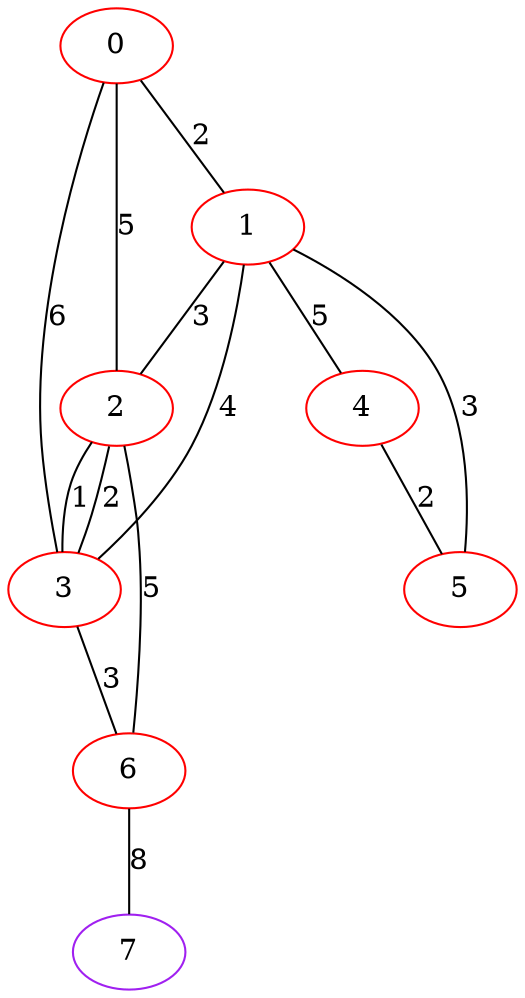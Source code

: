 graph "" {
0 [color=red, weight=1];
1 [color=red, weight=1];
2 [color=red, weight=1];
3 [color=red, weight=1];
4 [color=red, weight=1];
5 [color=red, weight=1];
6 [color=red, weight=1];
7 [color=purple, weight=4];
0 -- 1  [key=0, label=2];
0 -- 2  [key=0, label=5];
0 -- 3  [key=0, label=6];
1 -- 2  [key=0, label=3];
1 -- 3  [key=0, label=4];
1 -- 4  [key=0, label=5];
1 -- 5  [key=0, label=3];
2 -- 3  [key=0, label=1];
2 -- 3  [key=1, label=2];
2 -- 6  [key=0, label=5];
3 -- 6  [key=0, label=3];
4 -- 5  [key=0, label=2];
6 -- 7  [key=0, label=8];
}
